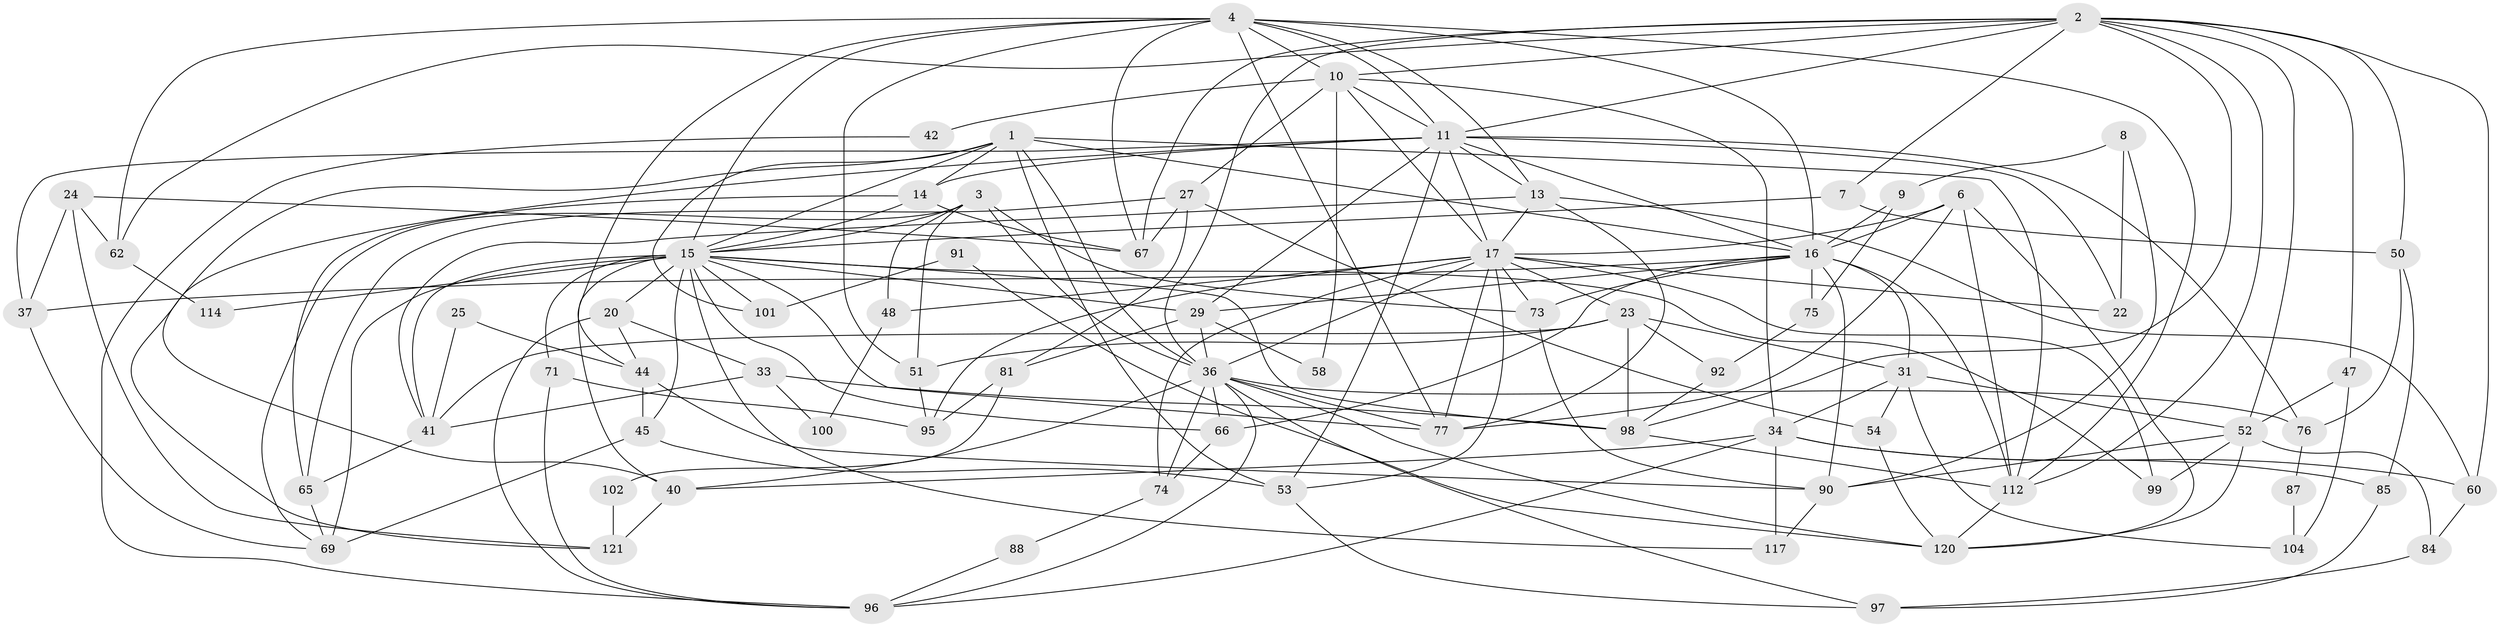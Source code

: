 // original degree distribution, {4: 0.25806451612903225, 5: 0.14516129032258066, 3: 0.3467741935483871, 6: 0.11290322580645161, 2: 0.08870967741935484, 7: 0.04032258064516129, 8: 0.008064516129032258}
// Generated by graph-tools (version 1.1) at 2025/18/03/04/25 18:18:40]
// undirected, 74 vertices, 188 edges
graph export_dot {
graph [start="1"]
  node [color=gray90,style=filled];
  1 [super="+19"];
  2 [super="+78+5+110"];
  3 [super="+86"];
  4 [super="+83"];
  6 [super="+12"];
  7;
  8;
  9;
  10 [super="+109"];
  11 [super="+59+103+18"];
  13 [super="+39"];
  14;
  15 [super="+55+32+28+107"];
  16 [super="+46"];
  17 [super="+43+68"];
  20 [super="+105"];
  22;
  23;
  24;
  25;
  27;
  29;
  31 [super="+49+82+56"];
  33 [super="+94"];
  34 [super="+35"];
  36 [super="+80+61+38"];
  37 [super="+111"];
  40;
  41 [super="+63+113"];
  42;
  44 [super="+79"];
  45;
  47;
  48;
  50;
  51;
  52 [super="+89"];
  53;
  54;
  58;
  60;
  62;
  65;
  66;
  67 [super="+93"];
  69;
  71;
  73;
  74;
  75;
  76;
  77 [super="+119"];
  81;
  84;
  85;
  87;
  88;
  90;
  91;
  92;
  95;
  96 [super="+108"];
  97;
  98 [super="+122"];
  99;
  100;
  101;
  102;
  104;
  112 [super="+115"];
  114;
  117;
  120;
  121;
  1 -- 40;
  1 -- 53;
  1 -- 36;
  1 -- 112;
  1 -- 101;
  1 -- 14;
  1 -- 15;
  1 -- 16;
  2 -- 47;
  2 -- 67;
  2 -- 52;
  2 -- 98;
  2 -- 10;
  2 -- 60;
  2 -- 62;
  2 -- 11;
  2 -- 112;
  2 -- 50;
  2 -- 7;
  2 -- 36 [weight=2];
  3 -- 51;
  3 -- 69;
  3 -- 48;
  3 -- 73;
  3 -- 36;
  3 -- 15;
  4 -- 16;
  4 -- 77;
  4 -- 13;
  4 -- 67;
  4 -- 112;
  4 -- 51;
  4 -- 10;
  4 -- 11;
  4 -- 15;
  4 -- 62;
  4 -- 44;
  6 -- 17 [weight=2];
  6 -- 16;
  6 -- 112;
  6 -- 120;
  6 -- 77;
  7 -- 50;
  7 -- 15;
  8 -- 22;
  8 -- 90;
  8 -- 9;
  9 -- 75;
  9 -- 16;
  10 -- 58 [weight=2];
  10 -- 42;
  10 -- 27;
  10 -- 17;
  10 -- 11;
  10 -- 34;
  11 -- 53;
  11 -- 14;
  11 -- 29;
  11 -- 37;
  11 -- 17;
  11 -- 22;
  11 -- 76;
  11 -- 13;
  11 -- 16;
  11 -- 121;
  13 -- 60;
  13 -- 77;
  13 -- 17;
  13 -- 41;
  14 -- 65;
  14 -- 67;
  14 -- 15;
  15 -- 45;
  15 -- 71;
  15 -- 40;
  15 -- 114 [weight=2];
  15 -- 66;
  15 -- 117;
  15 -- 98 [weight=2];
  15 -- 99;
  15 -- 101;
  15 -- 69 [weight=2];
  15 -- 41;
  15 -- 20 [weight=2];
  15 -- 77;
  15 -- 29;
  16 -- 29;
  16 -- 31 [weight=2];
  16 -- 66;
  16 -- 37;
  16 -- 73;
  16 -- 75;
  16 -- 90;
  16 -- 112;
  17 -- 73;
  17 -- 48;
  17 -- 77;
  17 -- 74;
  17 -- 22;
  17 -- 36;
  17 -- 99;
  17 -- 53;
  17 -- 23;
  17 -- 95;
  20 -- 33;
  20 -- 96;
  20 -- 44;
  23 -- 41;
  23 -- 51;
  23 -- 92;
  23 -- 98;
  23 -- 31;
  24 -- 67;
  24 -- 62;
  24 -- 121;
  24 -- 37;
  25 -- 41;
  25 -- 44;
  27 -- 81;
  27 -- 54;
  27 -- 65;
  27 -- 67;
  29 -- 58;
  29 -- 81;
  29 -- 36;
  31 -- 104;
  31 -- 54;
  31 -- 52;
  31 -- 34;
  33 -- 98;
  33 -- 100;
  33 -- 41;
  34 -- 60;
  34 -- 117;
  34 -- 96;
  34 -- 85;
  34 -- 40;
  36 -- 66;
  36 -- 76;
  36 -- 74;
  36 -- 96;
  36 -- 97;
  36 -- 40;
  36 -- 77;
  36 -- 120;
  37 -- 69;
  40 -- 121;
  41 -- 65;
  42 -- 96;
  44 -- 90;
  44 -- 45;
  45 -- 53;
  45 -- 69;
  47 -- 104;
  47 -- 52;
  48 -- 100;
  50 -- 76;
  50 -- 85;
  51 -- 95;
  52 -- 90;
  52 -- 84;
  52 -- 99;
  52 -- 120;
  53 -- 97;
  54 -- 120;
  60 -- 84;
  62 -- 114;
  65 -- 69;
  66 -- 74;
  71 -- 95;
  71 -- 96;
  73 -- 90;
  74 -- 88;
  75 -- 92;
  76 -- 87;
  81 -- 95;
  81 -- 102;
  84 -- 97;
  85 -- 97;
  87 -- 104;
  88 -- 96;
  90 -- 117;
  91 -- 120;
  91 -- 101;
  92 -- 98;
  98 -- 112;
  102 -- 121;
  112 -- 120;
}
